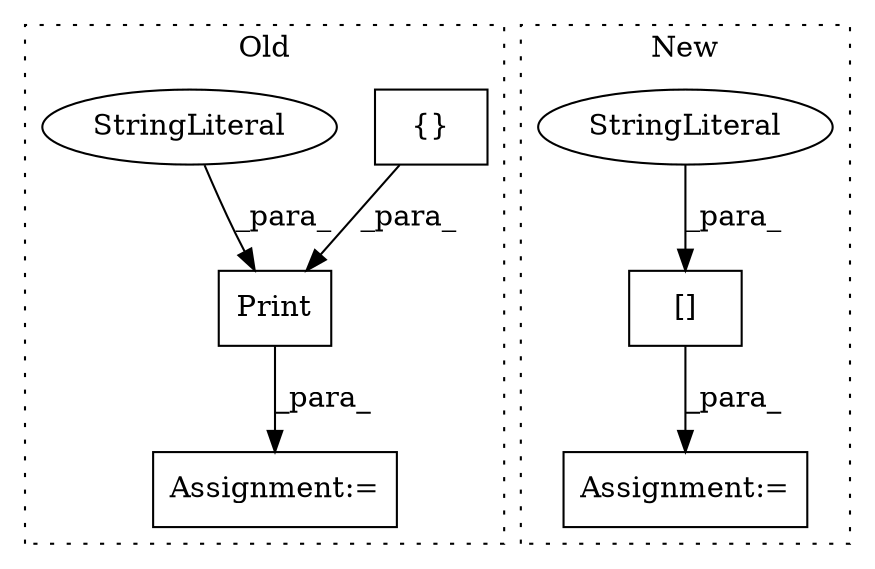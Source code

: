 digraph G {
subgraph cluster0 {
1 [label="Print" a="32" s="16695,16825" l="6,1" shape="box"];
3 [label="{}" a="4" s="16733,16797" l="1,1" shape="box"];
6 [label="StringLiteral" a="45" s="16799" l="22" shape="ellipse"];
7 [label="Assignment:=" a="7" s="16683" l="1" shape="box"];
label = "Old";
style="dotted";
}
subgraph cluster1 {
2 [label="[]" a="2" s="16389,16466" l="23,1" shape="box"];
4 [label="Assignment:=" a="7" s="16388" l="1" shape="box"];
5 [label="StringLiteral" a="45" s="16412" l="54" shape="ellipse"];
label = "New";
style="dotted";
}
1 -> 7 [label="_para_"];
2 -> 4 [label="_para_"];
3 -> 1 [label="_para_"];
5 -> 2 [label="_para_"];
6 -> 1 [label="_para_"];
}